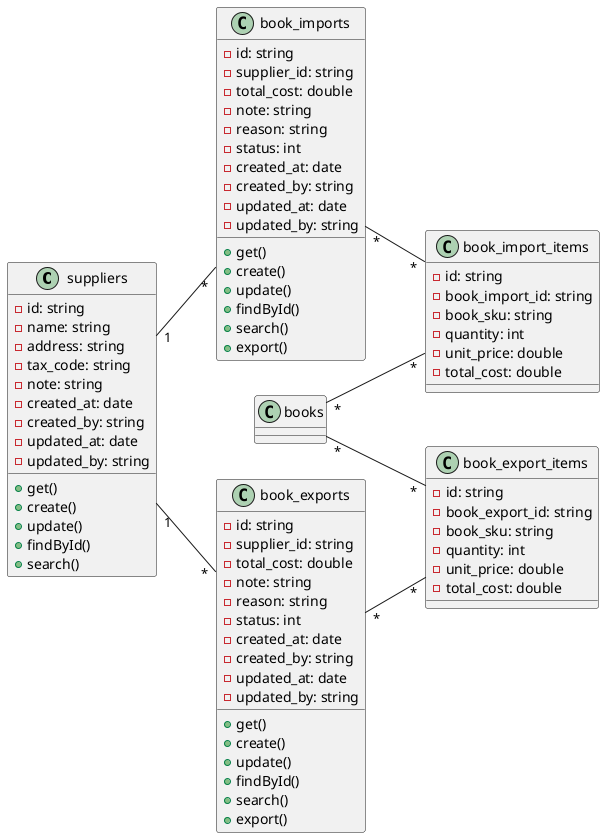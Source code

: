 @startuml
left to right direction

class suppliers {
    - id: string
    - name: string
    - address: string
    - tax_code: string
    - note: string
    - created_at: date
    - created_by: string
    - updated_at: date
    - updated_by: string
    + get()
    + create()
    + update()
    + findById()
    + search()
}

class book_imports {
    - id: string
    - supplier_id: string
    - total_cost: double
    - note: string
    - reason: string
    - status: int
    - created_at: date
    - created_by: string
    - updated_at: date
    - updated_by: string
    + get()
    + create()
    + update()
    + findById()
    + search()
    + export()
}

class book_exports {
    - id: string
    - supplier_id: string
    - total_cost: double
    - note: string
    - reason: string
    - status: int
    - created_at: date
    - created_by: string
    - updated_at: date
    - updated_by: string
    + get()
    + create()
    + update()
    + findById()
    + search()
    + export()
}

class book_import_items {
    - id: string
    - book_import_id: string
    - book_sku: string
    - quantity: int
    - unit_price: double
    - total_cost: double
}

class book_export_items {
    - id: string
    - book_export_id: string
    - book_sku: string
    - quantity: int
    - unit_price: double
    - total_cost: double
}

suppliers "1" -- "*" book_imports
suppliers "1" -- "*" book_exports
book_imports "*" -- "*" book_import_items
book_exports "*" -- "*" book_export_items
books "*" -- "*" book_import_items
books "*" -- "*" book_export_items

@enduml
